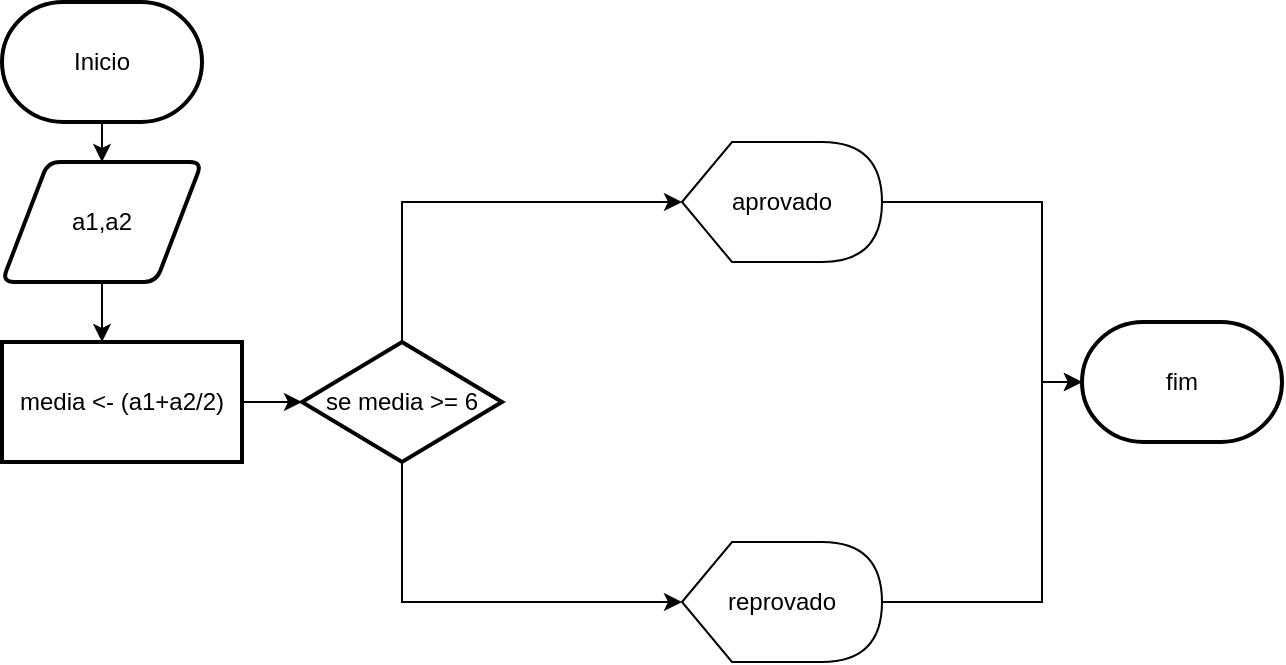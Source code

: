 <mxfile version="21.1.5" type="github">
  <diagram name="Página-1" id="Bye6twG1TtB-EPc_RB_4">
    <mxGraphModel dx="1120" dy="484" grid="1" gridSize="10" guides="1" tooltips="1" connect="1" arrows="1" fold="1" page="1" pageScale="1" pageWidth="827" pageHeight="1169" math="0" shadow="0">
      <root>
        <mxCell id="0" />
        <mxCell id="1" parent="0" />
        <mxCell id="CZbrLWnbudBdgjRlrlUT-2" style="edgeStyle=orthogonalEdgeStyle;rounded=0;orthogonalLoop=1;jettySize=auto;html=1;" parent="1" source="CZbrLWnbudBdgjRlrlUT-1" edge="1">
          <mxGeometry relative="1" as="geometry">
            <mxPoint x="90" y="120" as="targetPoint" />
          </mxGeometry>
        </mxCell>
        <mxCell id="CZbrLWnbudBdgjRlrlUT-1" value="Inicio" style="strokeWidth=2;html=1;shape=mxgraph.flowchart.terminator;whiteSpace=wrap;" parent="1" vertex="1">
          <mxGeometry x="40" y="40" width="100" height="60" as="geometry" />
        </mxCell>
        <mxCell id="CZbrLWnbudBdgjRlrlUT-6" style="edgeStyle=orthogonalEdgeStyle;rounded=0;orthogonalLoop=1;jettySize=auto;html=1;" parent="1" source="CZbrLWnbudBdgjRlrlUT-3" edge="1">
          <mxGeometry relative="1" as="geometry">
            <mxPoint x="90" y="210" as="targetPoint" />
          </mxGeometry>
        </mxCell>
        <mxCell id="CZbrLWnbudBdgjRlrlUT-3" value="a1,a2" style="shape=parallelogram;html=1;strokeWidth=2;perimeter=parallelogramPerimeter;whiteSpace=wrap;rounded=1;arcSize=12;size=0.23;" parent="1" vertex="1">
          <mxGeometry x="40" y="120" width="100" height="60" as="geometry" />
        </mxCell>
        <mxCell id="CZbrLWnbudBdgjRlrlUT-16" style="edgeStyle=orthogonalEdgeStyle;rounded=0;orthogonalLoop=1;jettySize=auto;html=1;" parent="1" source="CZbrLWnbudBdgjRlrlUT-14" edge="1">
          <mxGeometry relative="1" as="geometry">
            <mxPoint x="190" y="240" as="targetPoint" />
          </mxGeometry>
        </mxCell>
        <mxCell id="CZbrLWnbudBdgjRlrlUT-14" value="media &amp;lt;- (a1+a2/2)" style="rounded=0;whiteSpace=wrap;html=1;absoluteArcSize=1;arcSize=14;strokeWidth=2;" parent="1" vertex="1">
          <mxGeometry x="40" y="210" width="120" height="60" as="geometry" />
        </mxCell>
        <mxCell id="CZbrLWnbudBdgjRlrlUT-18" style="edgeStyle=orthogonalEdgeStyle;rounded=0;orthogonalLoop=1;jettySize=auto;html=1;" parent="1" source="CZbrLWnbudBdgjRlrlUT-17" edge="1">
          <mxGeometry relative="1" as="geometry">
            <mxPoint x="380" y="340" as="targetPoint" />
            <Array as="points">
              <mxPoint x="240" y="340" />
              <mxPoint x="320" y="340" />
            </Array>
          </mxGeometry>
        </mxCell>
        <mxCell id="CZbrLWnbudBdgjRlrlUT-20" style="edgeStyle=orthogonalEdgeStyle;rounded=0;orthogonalLoop=1;jettySize=auto;html=1;" parent="1" source="CZbrLWnbudBdgjRlrlUT-17" edge="1">
          <mxGeometry relative="1" as="geometry">
            <mxPoint x="380" y="140" as="targetPoint" />
            <Array as="points">
              <mxPoint x="240" y="140" />
            </Array>
          </mxGeometry>
        </mxCell>
        <mxCell id="CZbrLWnbudBdgjRlrlUT-17" value="se media &amp;gt;= 6" style="strokeWidth=2;html=1;shape=mxgraph.flowchart.decision;whiteSpace=wrap;" parent="1" vertex="1">
          <mxGeometry x="190" y="210" width="100" height="60" as="geometry" />
        </mxCell>
        <mxCell id="CZbrLWnbudBdgjRlrlUT-24" style="edgeStyle=orthogonalEdgeStyle;rounded=0;orthogonalLoop=1;jettySize=auto;html=1;" parent="1" source="CZbrLWnbudBdgjRlrlUT-21" edge="1">
          <mxGeometry relative="1" as="geometry">
            <mxPoint x="580" y="230" as="targetPoint" />
            <Array as="points">
              <mxPoint x="560" y="140" />
              <mxPoint x="560" y="230" />
            </Array>
          </mxGeometry>
        </mxCell>
        <mxCell id="CZbrLWnbudBdgjRlrlUT-21" value="aprovado" style="shape=display;whiteSpace=wrap;html=1;" parent="1" vertex="1">
          <mxGeometry x="380" y="110" width="100" height="60" as="geometry" />
        </mxCell>
        <mxCell id="CZbrLWnbudBdgjRlrlUT-25" style="edgeStyle=orthogonalEdgeStyle;rounded=0;orthogonalLoop=1;jettySize=auto;html=1;" parent="1" source="CZbrLWnbudBdgjRlrlUT-22" edge="1">
          <mxGeometry relative="1" as="geometry">
            <mxPoint x="580" y="230" as="targetPoint" />
            <Array as="points">
              <mxPoint x="560" y="340" />
              <mxPoint x="560" y="230" />
            </Array>
          </mxGeometry>
        </mxCell>
        <mxCell id="CZbrLWnbudBdgjRlrlUT-22" value="reprovado" style="shape=display;whiteSpace=wrap;html=1;" parent="1" vertex="1">
          <mxGeometry x="380" y="310" width="100" height="60" as="geometry" />
        </mxCell>
        <mxCell id="CZbrLWnbudBdgjRlrlUT-26" value="fim" style="strokeWidth=2;html=1;shape=mxgraph.flowchart.terminator;whiteSpace=wrap;" parent="1" vertex="1">
          <mxGeometry x="580" y="200" width="100" height="60" as="geometry" />
        </mxCell>
      </root>
    </mxGraphModel>
  </diagram>
</mxfile>
